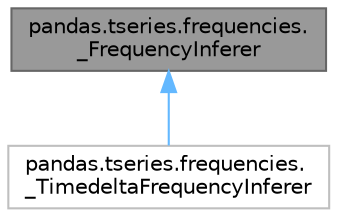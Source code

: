 digraph "pandas.tseries.frequencies._FrequencyInferer"
{
 // LATEX_PDF_SIZE
  bgcolor="transparent";
  edge [fontname=Helvetica,fontsize=10,labelfontname=Helvetica,labelfontsize=10];
  node [fontname=Helvetica,fontsize=10,shape=box,height=0.2,width=0.4];
  Node1 [id="Node000001",label="pandas.tseries.frequencies.\l_FrequencyInferer",height=0.2,width=0.4,color="gray40", fillcolor="grey60", style="filled", fontcolor="black",tooltip=" "];
  Node1 -> Node2 [id="edge1_Node000001_Node000002",dir="back",color="steelblue1",style="solid",tooltip=" "];
  Node2 [id="Node000002",label="pandas.tseries.frequencies.\l_TimedeltaFrequencyInferer",height=0.2,width=0.4,color="grey75", fillcolor="white", style="filled",URL="$d9/d83/classpandas_1_1tseries_1_1frequencies_1_1__TimedeltaFrequencyInferer.html",tooltip=" "];
}
